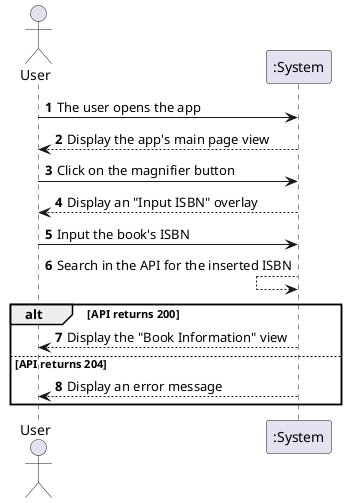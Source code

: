 @startuml
'https://plantuml.com/sequence-diagram

autonumber

actor "User" as user
participant ":System" as sys

user -> sys: The user opens the app
user <-- sys: Display the app's main page view

user -> sys: Click on the magnifier button
user <-- sys: Display an "Input ISBN" overlay

user -> sys: Input the book's ISBN
sys <-- sys: Search in the API for the inserted ISBN

alt API returns 200
user <-- sys: Display the "Book Information" view
else API returns 204
user <-- sys: Display an error message
'("Sorry, but the book was not found. Try to insert the ISBN manually")
end
@enduml